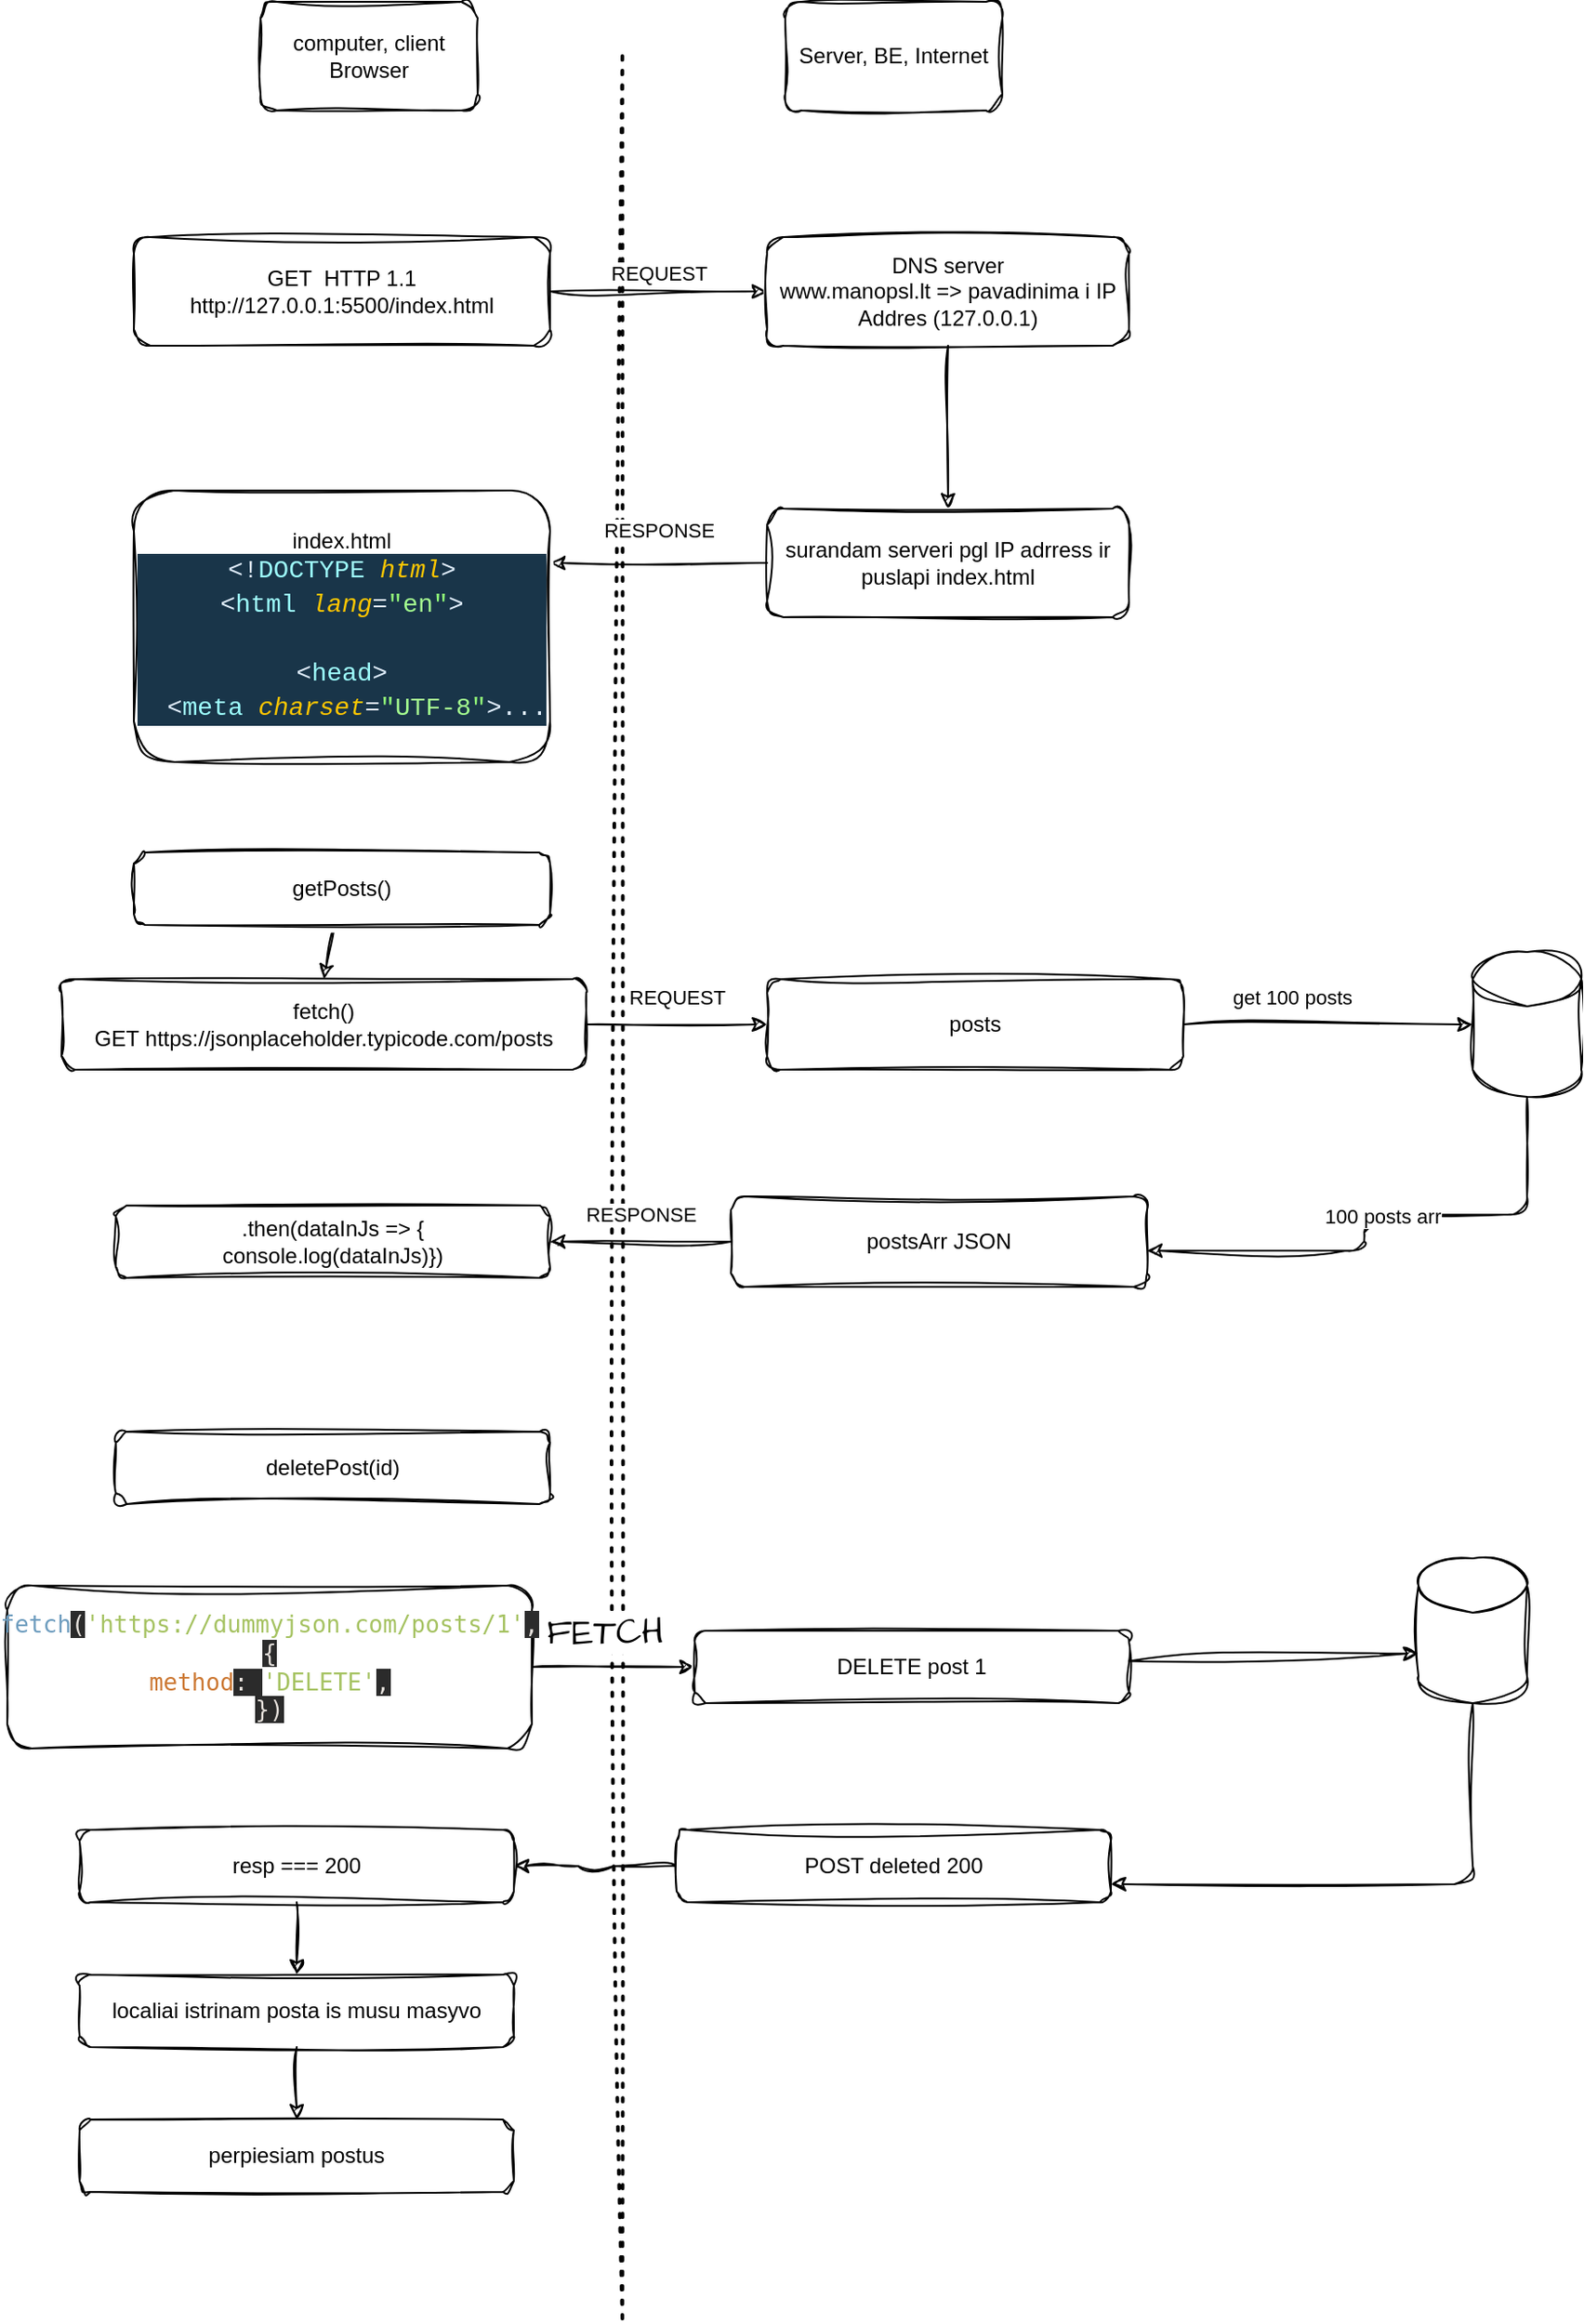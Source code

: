 <mxfile>
    <diagram id="cx1NCF7HbAlsAC7-D7oh" name="Page-1">
        <mxGraphModel dx="1485" dy="470" grid="1" gridSize="10" guides="1" tooltips="1" connect="1" arrows="1" fold="1" page="1" pageScale="1" pageWidth="850" pageHeight="1100" math="0" shadow="0">
            <root>
                <mxCell id="0"/>
                <mxCell id="1" parent="0"/>
                <mxCell id="2" value="" style="endArrow=none;dashed=1;html=1;dashPattern=1 3;strokeWidth=2;sketch=1;curveFitting=1;jiggle=2;" parent="1" edge="1">
                    <mxGeometry width="50" height="50" relative="1" as="geometry">
                        <mxPoint x="280" y="1290" as="sourcePoint"/>
                        <mxPoint x="280" y="40" as="targetPoint"/>
                    </mxGeometry>
                </mxCell>
                <mxCell id="3" value="computer, client&lt;br&gt;Browser" style="rounded=1;whiteSpace=wrap;html=1;sketch=1;curveFitting=1;jiggle=2;" parent="1" vertex="1">
                    <mxGeometry x="80" y="10" width="120" height="60" as="geometry"/>
                </mxCell>
                <mxCell id="6" style="edgeStyle=none;html=1;sketch=1;curveFitting=1;jiggle=2;" parent="1" source="4" edge="1">
                    <mxGeometry relative="1" as="geometry">
                        <mxPoint x="360" y="170" as="targetPoint"/>
                    </mxGeometry>
                </mxCell>
                <mxCell id="11" value="REQUEST" style="edgeLabel;html=1;align=center;verticalAlign=middle;resizable=0;points=[];sketch=1;curveFitting=1;jiggle=2;" parent="6" vertex="1" connectable="0">
                    <mxGeometry x="-0.335" y="1" relative="1" as="geometry">
                        <mxPoint x="20" y="-9" as="offset"/>
                    </mxGeometry>
                </mxCell>
                <mxCell id="4" value="GET&amp;nbsp; HTTP 1.1&lt;br&gt;http://127.0.0.1:5500/index.html" style="rounded=1;whiteSpace=wrap;html=1;sketch=1;curveFitting=1;jiggle=2;" parent="1" vertex="1">
                    <mxGeometry x="10" y="140" width="230" height="60" as="geometry"/>
                </mxCell>
                <mxCell id="5" value="Server, BE, Internet" style="rounded=1;whiteSpace=wrap;html=1;sketch=1;curveFitting=1;jiggle=2;" parent="1" vertex="1">
                    <mxGeometry x="370" y="10" width="120" height="60" as="geometry"/>
                </mxCell>
                <mxCell id="12" style="edgeStyle=none;html=1;entryX=0.5;entryY=0;entryDx=0;entryDy=0;sketch=1;curveFitting=1;jiggle=2;" parent="1" source="7" target="8" edge="1">
                    <mxGeometry relative="1" as="geometry"/>
                </mxCell>
                <mxCell id="7" value="DNS server&lt;br&gt;www.manopsl.lt =&amp;gt; pavadinima i IP Addres (127.0.0.1)" style="rounded=1;whiteSpace=wrap;html=1;sketch=1;curveFitting=1;jiggle=2;" parent="1" vertex="1">
                    <mxGeometry x="360" y="140" width="200" height="60" as="geometry"/>
                </mxCell>
                <mxCell id="9" style="edgeStyle=none;html=1;sketch=1;curveFitting=1;jiggle=2;" parent="1" source="8" edge="1">
                    <mxGeometry relative="1" as="geometry">
                        <mxPoint x="240" y="320" as="targetPoint"/>
                    </mxGeometry>
                </mxCell>
                <mxCell id="13" value="RESPONSE" style="edgeLabel;html=1;align=center;verticalAlign=middle;resizable=0;points=[];sketch=1;curveFitting=1;jiggle=2;" parent="9" vertex="1" connectable="0">
                    <mxGeometry x="0.452" y="1" relative="1" as="geometry">
                        <mxPoint x="27" y="-19" as="offset"/>
                    </mxGeometry>
                </mxCell>
                <mxCell id="28" value="RESPONSE" style="edgeLabel;html=1;align=center;verticalAlign=middle;resizable=0;points=[];sketch=1;curveFitting=1;jiggle=2;" parent="9" vertex="1" connectable="0">
                    <mxGeometry x="0.452" y="1" relative="1" as="geometry">
                        <mxPoint x="17" y="359" as="offset"/>
                    </mxGeometry>
                </mxCell>
                <mxCell id="8" value="surandam serveri pgl IP adrress ir puslapi index.html" style="rounded=1;whiteSpace=wrap;html=1;sketch=1;curveFitting=1;jiggle=2;" parent="1" vertex="1">
                    <mxGeometry x="360" y="290" width="200" height="60" as="geometry"/>
                </mxCell>
                <mxCell id="10" value="index.html&lt;br&gt;&lt;div style=&quot;color: rgb(255, 255, 255); background-color: rgb(25, 53, 73); font-family: &amp;quot;Cascadia code PL&amp;quot;, Menlo, Monaco, &amp;quot;Courier New&amp;quot;, monospace, Consolas, &amp;quot;Courier New&amp;quot;, monospace; font-size: 14px; line-height: 19px;&quot;&gt;&lt;div&gt;&lt;span style=&quot;color: #e1efff;&quot;&gt;&amp;lt;!&lt;/span&gt;&lt;span style=&quot;color: #9effff;&quot;&gt;DOCTYPE &lt;/span&gt;&lt;span style=&quot;color: #ffc600;font-style: italic;&quot;&gt;html&lt;/span&gt;&lt;span style=&quot;color: #e1efff;&quot;&gt;&amp;gt;&lt;/span&gt;&lt;/div&gt;&lt;div&gt;&lt;span style=&quot;color: #e1efff;&quot;&gt;&amp;lt;&lt;/span&gt;&lt;span style=&quot;color: #9effff;&quot;&gt;html &lt;/span&gt;&lt;span style=&quot;color: #ffc600;font-style: italic;&quot;&gt;lang&lt;/span&gt;&lt;span style=&quot;color: #e1efff;&quot;&gt;=&lt;/span&gt;&lt;span style=&quot;color: #92fc79;&quot;&gt;&quot;&lt;/span&gt;&lt;span style=&quot;color: #a5ff90;&quot;&gt;en&lt;/span&gt;&lt;span style=&quot;color: #92fc79;&quot;&gt;&quot;&lt;/span&gt;&lt;span style=&quot;color: #e1efff;&quot;&gt;&amp;gt;&lt;/span&gt;&lt;/div&gt;&lt;br&gt;&lt;div&gt;&lt;span style=&quot;color: #e1efff;&quot;&gt;&amp;lt;&lt;/span&gt;&lt;span style=&quot;color: #9effff;&quot;&gt;head&lt;/span&gt;&lt;span style=&quot;color: #e1efff;&quot;&gt;&amp;gt;&lt;/span&gt;&lt;/div&gt;&lt;div&gt;&amp;nbsp; &lt;span style=&quot;color: #e1efff;&quot;&gt;&amp;lt;&lt;/span&gt;&lt;span style=&quot;color: #9effff;&quot;&gt;meta &lt;/span&gt;&lt;span style=&quot;color: #ffc600;font-style: italic;&quot;&gt;charset&lt;/span&gt;&lt;span style=&quot;color: #e1efff;&quot;&gt;=&lt;/span&gt;&lt;span style=&quot;color: #92fc79;&quot;&gt;&quot;&lt;/span&gt;&lt;span style=&quot;color: #a5ff90;&quot;&gt;UTF-8&lt;/span&gt;&lt;span style=&quot;color: #92fc79;&quot;&gt;&quot;&lt;/span&gt;&lt;span style=&quot;color: #e1efff;&quot;&gt;&amp;gt;...&lt;/span&gt;&lt;/div&gt;&lt;/div&gt;" style="rounded=1;whiteSpace=wrap;html=1;sketch=1;curveFitting=1;jiggle=2;" parent="1" vertex="1">
                    <mxGeometry x="10" y="280" width="230" height="150" as="geometry"/>
                </mxCell>
                <mxCell id="18" style="edgeStyle=none;html=1;entryX=0.5;entryY=0;entryDx=0;entryDy=0;sketch=1;curveFitting=1;jiggle=2;" parent="1" source="14" target="16" edge="1">
                    <mxGeometry relative="1" as="geometry"/>
                </mxCell>
                <mxCell id="14" value="getPosts()" style="rounded=1;whiteSpace=wrap;html=1;sketch=1;curveFitting=1;jiggle=2;" parent="1" vertex="1">
                    <mxGeometry x="10" y="480" width="230" height="40" as="geometry"/>
                </mxCell>
                <mxCell id="20" style="edgeStyle=none;html=1;sketch=1;curveFitting=1;jiggle=2;" parent="1" source="15" target="19" edge="1">
                    <mxGeometry relative="1" as="geometry"/>
                </mxCell>
                <mxCell id="22" value="get 100 posts" style="edgeLabel;html=1;align=center;verticalAlign=middle;resizable=0;points=[];sketch=1;curveFitting=1;jiggle=2;" parent="20" vertex="1" connectable="0">
                    <mxGeometry x="-0.583" relative="1" as="geometry">
                        <mxPoint x="26" y="-15" as="offset"/>
                    </mxGeometry>
                </mxCell>
                <mxCell id="15" value="posts" style="rounded=1;whiteSpace=wrap;html=1;sketch=1;curveFitting=1;jiggle=2;" parent="1" vertex="1">
                    <mxGeometry x="360" y="550" width="230" height="50" as="geometry"/>
                </mxCell>
                <mxCell id="17" style="edgeStyle=none;html=1;entryX=0;entryY=0.5;entryDx=0;entryDy=0;sketch=1;curveFitting=1;jiggle=2;" parent="1" source="16" target="15" edge="1">
                    <mxGeometry relative="1" as="geometry"/>
                </mxCell>
                <mxCell id="16" value="fetch()&lt;br&gt;GET&amp;nbsp;https://jsonplaceholder.typicode.com/posts" style="rounded=1;whiteSpace=wrap;html=1;sketch=1;curveFitting=1;jiggle=2;" parent="1" vertex="1">
                    <mxGeometry x="-30" y="550" width="290" height="50" as="geometry"/>
                </mxCell>
                <mxCell id="21" style="edgeStyle=orthogonalEdgeStyle;html=1;sketch=1;curveFitting=1;jiggle=2;" parent="1" source="19" edge="1">
                    <mxGeometry relative="1" as="geometry">
                        <mxPoint x="570" y="700" as="targetPoint"/>
                        <Array as="points">
                            <mxPoint x="780" y="680"/>
                            <mxPoint x="690" y="680"/>
                            <mxPoint x="690" y="700"/>
                        </Array>
                    </mxGeometry>
                </mxCell>
                <mxCell id="23" value="100 posts arr" style="edgeLabel;html=1;align=center;verticalAlign=middle;resizable=0;points=[];sketch=1;curveFitting=1;jiggle=2;" parent="21" vertex="1" connectable="0">
                    <mxGeometry x="-0.018" y="1" relative="1" as="geometry">
                        <mxPoint as="offset"/>
                    </mxGeometry>
                </mxCell>
                <mxCell id="19" value="" style="shape=cylinder3;whiteSpace=wrap;html=1;boundedLbl=1;backgroundOutline=1;size=15;sketch=1;curveFitting=1;jiggle=2;" parent="1" vertex="1">
                    <mxGeometry x="750" y="535" width="60" height="80" as="geometry"/>
                </mxCell>
                <mxCell id="25" style="edgeStyle=orthogonalEdgeStyle;html=1;entryX=1;entryY=0.5;entryDx=0;entryDy=0;sketch=1;curveFitting=1;jiggle=2;" parent="1" source="24" target="26" edge="1">
                    <mxGeometry relative="1" as="geometry">
                        <mxPoint x="210" y="695" as="targetPoint"/>
                    </mxGeometry>
                </mxCell>
                <mxCell id="24" value="postsArr JSON" style="rounded=1;whiteSpace=wrap;html=1;sketch=1;curveFitting=1;jiggle=2;" parent="1" vertex="1">
                    <mxGeometry x="340" y="670" width="230" height="50" as="geometry"/>
                </mxCell>
                <mxCell id="26" value=".then(dataInJs =&amp;gt; {&lt;br&gt;console.log(dataInJs)})" style="rounded=1;whiteSpace=wrap;html=1;sketch=1;curveFitting=1;jiggle=2;" parent="1" vertex="1">
                    <mxGeometry y="675" width="240" height="40" as="geometry"/>
                </mxCell>
                <mxCell id="27" value="REQUEST" style="edgeLabel;html=1;align=center;verticalAlign=middle;resizable=0;points=[];sketch=1;curveFitting=1;jiggle=2;" parent="1" vertex="1" connectable="0">
                    <mxGeometry x="310" y="560" as="geometry"/>
                </mxCell>
                <mxCell id="30" value="deletePost(id)" style="rounded=1;whiteSpace=wrap;html=1;sketch=1;curveFitting=1;jiggle=2;" vertex="1" parent="1">
                    <mxGeometry y="800" width="240" height="40" as="geometry"/>
                </mxCell>
                <mxCell id="37" style="edgeStyle=orthogonalEdgeStyle;sketch=1;hachureGap=4;jiggle=2;curveFitting=1;html=1;entryX=0;entryY=0.5;entryDx=0;entryDy=0;fontFamily=Architects Daughter;fontSource=https%3A%2F%2Ffonts.googleapis.com%2Fcss%3Ffamily%3DArchitects%2BDaughter;fontSize=16;" edge="1" parent="1" source="31" target="32">
                    <mxGeometry relative="1" as="geometry"/>
                </mxCell>
                <mxCell id="44" value="FETCH" style="edgeLabel;html=1;align=center;verticalAlign=middle;resizable=0;points=[];fontSize=20;fontFamily=Architects Daughter;" vertex="1" connectable="0" parent="37">
                    <mxGeometry x="-0.27" y="2" relative="1" as="geometry">
                        <mxPoint x="7" y="-18" as="offset"/>
                    </mxGeometry>
                </mxCell>
                <mxCell id="31" value="&lt;span style=&quot;padding: 0px; margin: 0px; box-sizing: border-box; color: rgb(109, 156, 190); font-family: monospace; font-size: 13px; text-align: start;&quot; class=&quot;hljs-title function_&quot;&gt;fetch&lt;/span&gt;&lt;span style=&quot;color: rgb(230, 225, 220); font-family: monospace; font-size: 13px; text-align: start; background-color: rgb(43, 43, 43);&quot;&gt;(&lt;/span&gt;&lt;span style=&quot;padding: 0px; margin: 0px; box-sizing: border-box; color: rgb(165, 194, 97); font-family: monospace; font-size: 13px; text-align: start;&quot; class=&quot;hljs-string&quot;&gt;'https://dummyjson.com/posts/1'&lt;/span&gt;&lt;span style=&quot;color: rgb(230, 225, 220); font-family: monospace; font-size: 13px; text-align: start; background-color: rgb(43, 43, 43);&quot;&gt;, {&lt;br/&gt;  &lt;/span&gt;&lt;span style=&quot;padding: 0px; margin: 0px; box-sizing: border-box; color: rgb(204, 120, 51); font-family: monospace; font-size: 13px; text-align: start;&quot; class=&quot;hljs-attr&quot;&gt;method&lt;/span&gt;&lt;span style=&quot;color: rgb(230, 225, 220); font-family: monospace; font-size: 13px; text-align: start; background-color: rgb(43, 43, 43);&quot;&gt;: &lt;/span&gt;&lt;span style=&quot;padding: 0px; margin: 0px; box-sizing: border-box; color: rgb(165, 194, 97); font-family: monospace; font-size: 13px; text-align: start;&quot; class=&quot;hljs-string&quot;&gt;'DELETE'&lt;/span&gt;&lt;span style=&quot;color: rgb(230, 225, 220); font-family: monospace; font-size: 13px; text-align: start; background-color: rgb(43, 43, 43);&quot;&gt;,&lt;br/&gt;})&lt;/span&gt;" style="rounded=1;whiteSpace=wrap;html=1;sketch=1;curveFitting=1;jiggle=2;" vertex="1" parent="1">
                    <mxGeometry x="-60" y="885" width="290" height="90" as="geometry"/>
                </mxCell>
                <mxCell id="34" style="edgeStyle=none;sketch=1;hachureGap=4;jiggle=2;curveFitting=1;html=1;entryX=0;entryY=0;entryDx=0;entryDy=52.5;entryPerimeter=0;fontFamily=Architects Daughter;fontSource=https%3A%2F%2Ffonts.googleapis.com%2Fcss%3Ffamily%3DArchitects%2BDaughter;fontSize=16;" edge="1" parent="1" source="32" target="33">
                    <mxGeometry relative="1" as="geometry"/>
                </mxCell>
                <mxCell id="32" value="DELETE post 1" style="rounded=1;whiteSpace=wrap;html=1;sketch=1;curveFitting=1;jiggle=2;" vertex="1" parent="1">
                    <mxGeometry x="320" y="910" width="240" height="40" as="geometry"/>
                </mxCell>
                <mxCell id="35" style="edgeStyle=orthogonalEdgeStyle;sketch=1;hachureGap=4;jiggle=2;curveFitting=1;html=1;fontFamily=Architects Daughter;fontSource=https%3A%2F%2Ffonts.googleapis.com%2Fcss%3Ffamily%3DArchitects%2BDaughter;fontSize=16;" edge="1" parent="1" source="33">
                    <mxGeometry relative="1" as="geometry">
                        <mxPoint x="550" y="1050" as="targetPoint"/>
                        <Array as="points">
                            <mxPoint x="750" y="1050"/>
                        </Array>
                    </mxGeometry>
                </mxCell>
                <mxCell id="33" value="" style="shape=cylinder3;whiteSpace=wrap;html=1;boundedLbl=1;backgroundOutline=1;size=15;sketch=1;curveFitting=1;jiggle=2;" vertex="1" parent="1">
                    <mxGeometry x="720" y="870" width="60" height="80" as="geometry"/>
                </mxCell>
                <mxCell id="38" style="edgeStyle=orthogonalEdgeStyle;sketch=1;hachureGap=4;jiggle=2;curveFitting=1;html=1;fontFamily=Architects Daughter;fontSource=https%3A%2F%2Ffonts.googleapis.com%2Fcss%3Ffamily%3DArchitects%2BDaughter;fontSize=16;" edge="1" parent="1" source="36">
                    <mxGeometry relative="1" as="geometry">
                        <mxPoint x="220" y="1040" as="targetPoint"/>
                    </mxGeometry>
                </mxCell>
                <mxCell id="36" value="POST deleted 200" style="rounded=1;whiteSpace=wrap;html=1;sketch=1;curveFitting=1;jiggle=2;" vertex="1" parent="1">
                    <mxGeometry x="310" y="1020" width="240" height="40" as="geometry"/>
                </mxCell>
                <mxCell id="42" style="edgeStyle=orthogonalEdgeStyle;sketch=1;hachureGap=4;jiggle=2;curveFitting=1;html=1;entryX=0.5;entryY=0;entryDx=0;entryDy=0;fontFamily=Architects Daughter;fontSource=https%3A%2F%2Ffonts.googleapis.com%2Fcss%3Ffamily%3DArchitects%2BDaughter;fontSize=16;" edge="1" parent="1" source="39" target="40">
                    <mxGeometry relative="1" as="geometry"/>
                </mxCell>
                <mxCell id="39" value="resp === 200" style="rounded=1;whiteSpace=wrap;html=1;sketch=1;curveFitting=1;jiggle=2;" vertex="1" parent="1">
                    <mxGeometry x="-20" y="1020" width="240" height="40" as="geometry"/>
                </mxCell>
                <mxCell id="43" style="edgeStyle=orthogonalEdgeStyle;sketch=1;hachureGap=4;jiggle=2;curveFitting=1;html=1;entryX=0.5;entryY=0;entryDx=0;entryDy=0;fontFamily=Architects Daughter;fontSource=https%3A%2F%2Ffonts.googleapis.com%2Fcss%3Ffamily%3DArchitects%2BDaughter;fontSize=16;" edge="1" parent="1" source="40" target="41">
                    <mxGeometry relative="1" as="geometry"/>
                </mxCell>
                <mxCell id="40" value="localiai istrinam posta is musu masyvo" style="rounded=1;whiteSpace=wrap;html=1;sketch=1;curveFitting=1;jiggle=2;" vertex="1" parent="1">
                    <mxGeometry x="-20" y="1100" width="240" height="40" as="geometry"/>
                </mxCell>
                <mxCell id="41" value="perpiesiam postus" style="rounded=1;whiteSpace=wrap;html=1;sketch=1;curveFitting=1;jiggle=2;" vertex="1" parent="1">
                    <mxGeometry x="-20" y="1180" width="240" height="40" as="geometry"/>
                </mxCell>
            </root>
        </mxGraphModel>
    </diagram>
</mxfile>